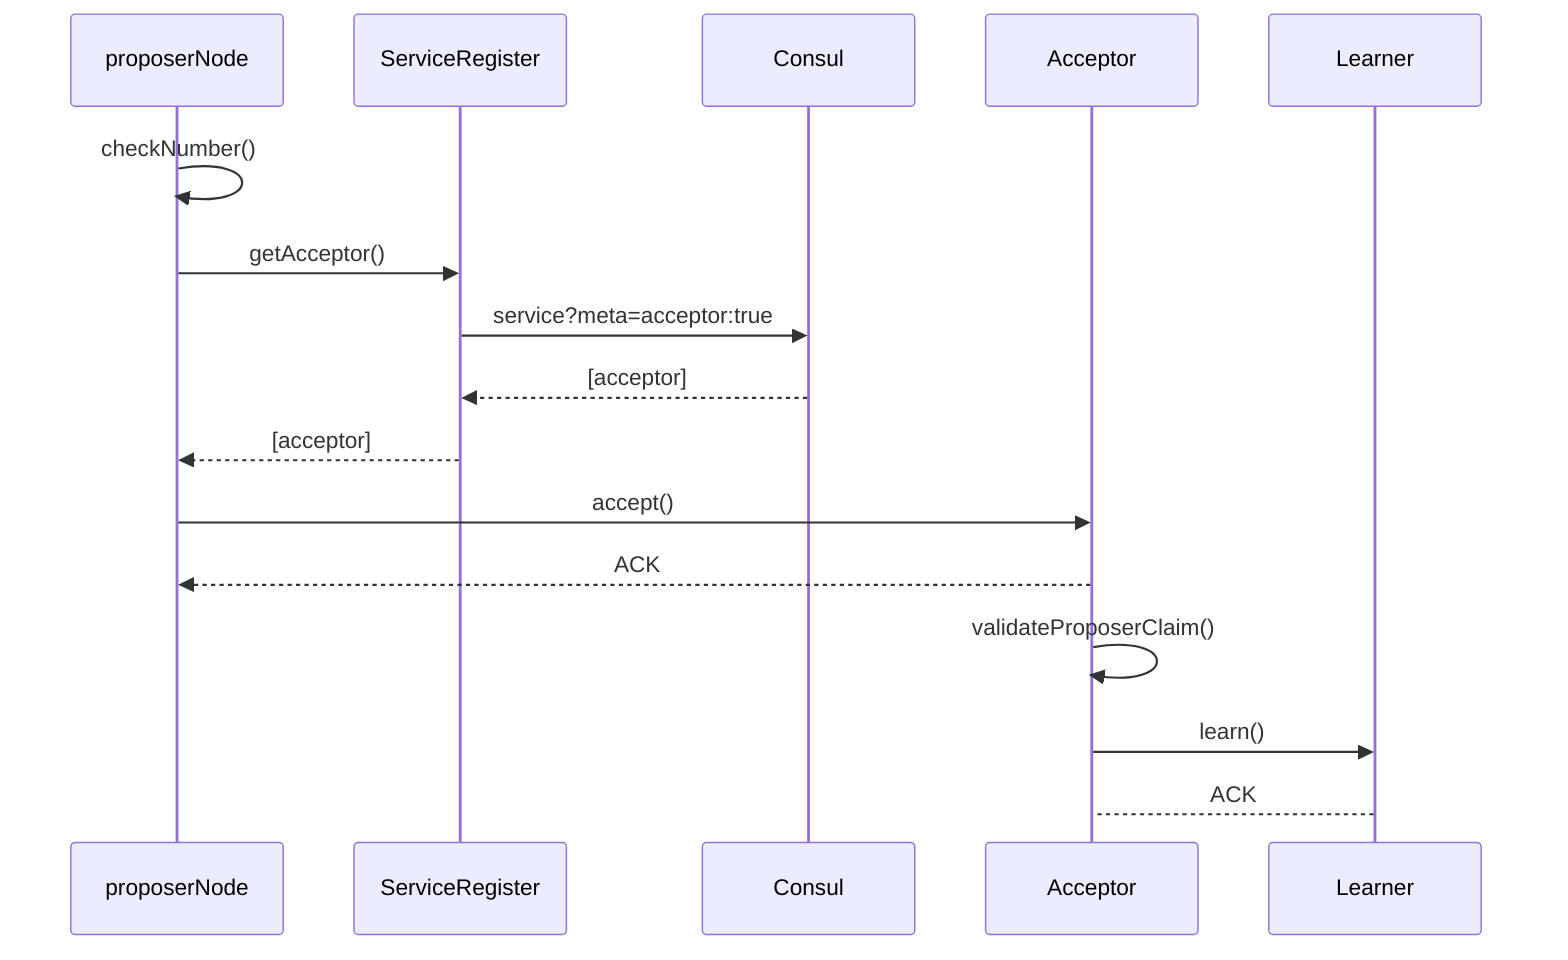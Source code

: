 sequenceDiagram 
    proposerNode->>proposerNode: checkNumber()
    proposerNode->>ServiceRegister: getAcceptor()
    ServiceRegister->>Consul: service?meta=acceptor:true
    Consul-->>ServiceRegister: [acceptor]
    ServiceRegister-->>proposerNode: [acceptor]
    proposerNode->>Acceptor: accept()
    Acceptor-->>proposerNode: ACK
    Acceptor->>Acceptor: validateProposerClaim()
    Acceptor->>Learner: learn()
    Learner-->Acceptor: ACK